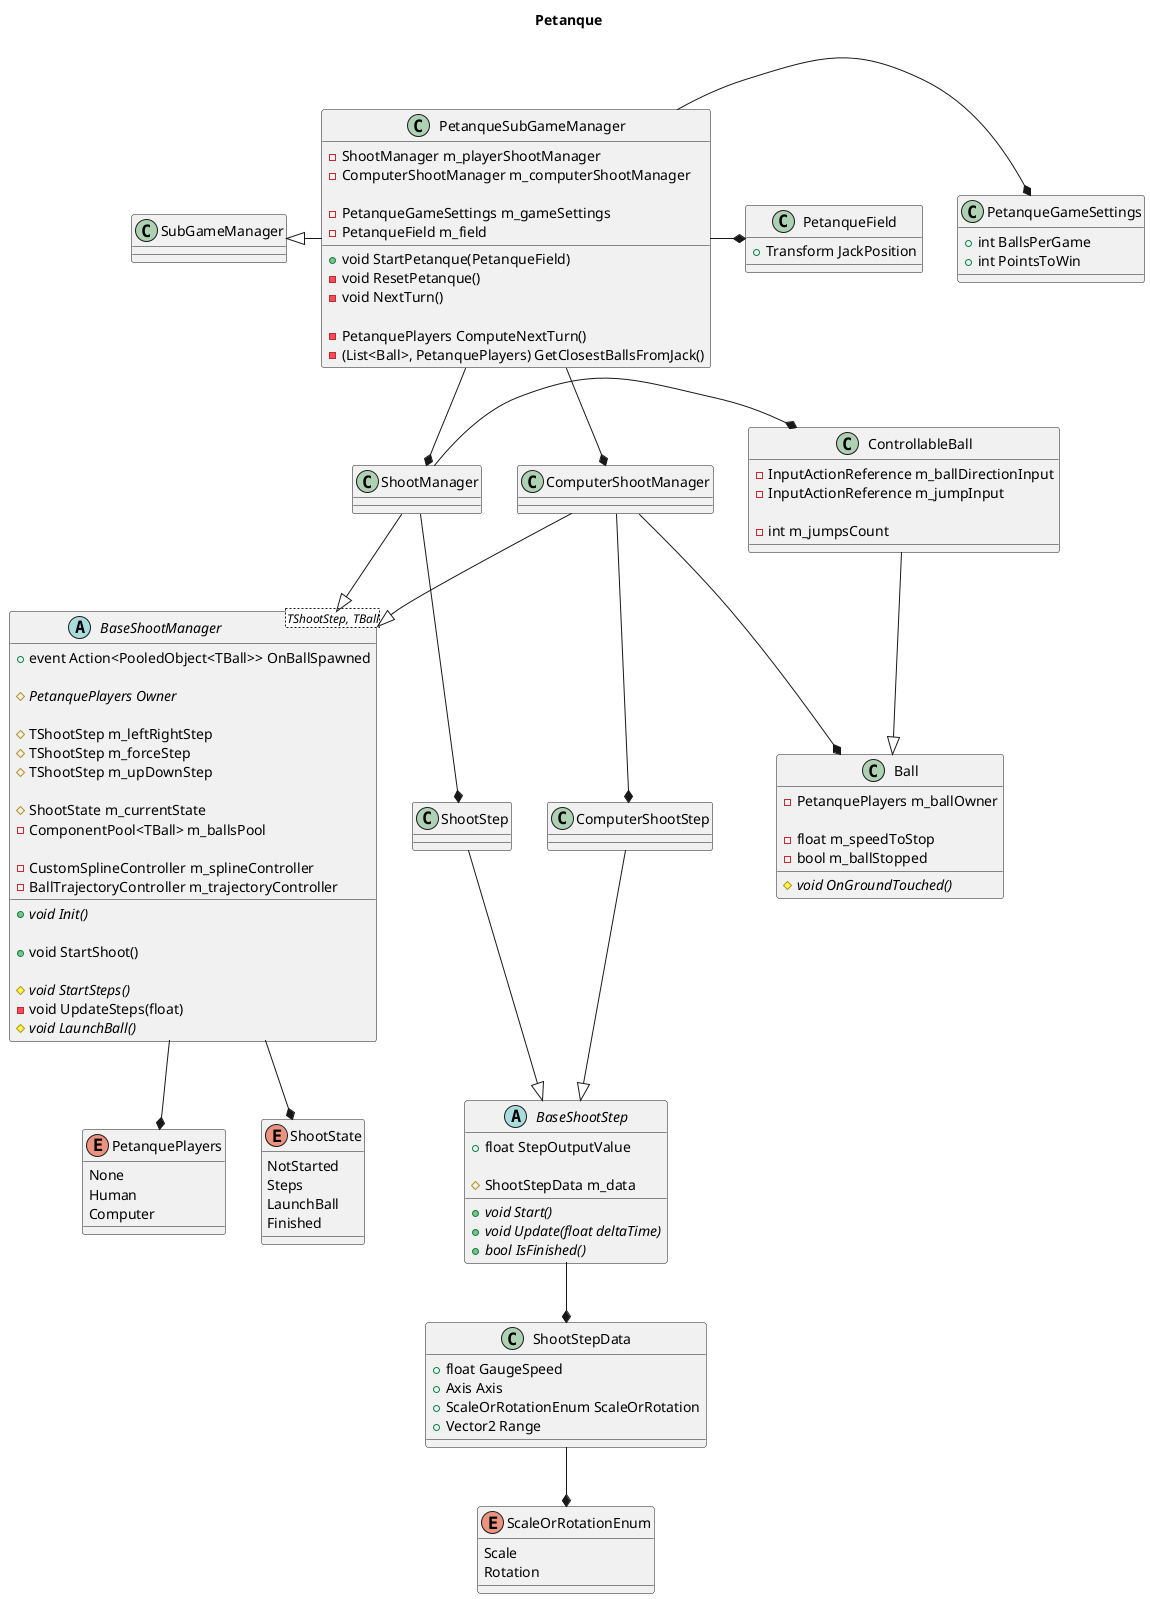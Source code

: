 @startuml

title Petanque

enum ScaleOrRotationEnum
{
    Scale
    Rotation
}

class ShootStepData
{
  + float GaugeSpeed
  + Axis Axis
  + ScaleOrRotationEnum ScaleOrRotation
  + Vector2 Range
}

ShootStepData --* ScaleOrRotationEnum

abstract class BaseShootStep
{
    + float StepOutputValue

    # ShootStepData m_data

    + {abstract} void Start()
    + {abstract} void Update(float deltaTime)
    + {abstract} bool IsFinished()
}

BaseShootStep --* ShootStepData


class ComputerShootStep
ComputerShootStep --|> BaseShootStep

class ShootStep
ShootStep --|> BaseShootStep

class Ball
{
  - PetanquePlayers m_ballOwner
  
  - float m_speedToStop
  - bool m_ballStopped
  
  # {abstract} void OnGroundTouched()
}

class ControllableBall
{
  - InputActionReference m_ballDirectionInput
  - InputActionReference m_jumpInput

  - int m_jumpsCount
}

ControllableBall --|> Ball



enum PetanquePlayers
{
    None
    Human
    Computer
}

enum ShootState
{
    NotStarted
    Steps
    LaunchBall
    Finished
}

abstract class BaseShootManager<TShootStep, TBall>
{
  + event Action<PooledObject<TBall>> OnBallSpawned

  # {abstract} PetanquePlayers Owner
  
  # TShootStep m_leftRightStep
  # TShootStep m_forceStep
  # TShootStep m_upDownStep
  
  # ShootState m_currentState
  - ComponentPool<TBall> m_ballsPool
  
  - CustomSplineController m_splineController
  - BallTrajectoryController m_trajectoryController

  + {abstract} void Init()
  
  + void StartShoot()
  
  # {abstract} void StartSteps()
  - void UpdateSteps(float)
  # {abstract} void LaunchBall()

}

BaseShootManager --* PetanquePlayers
BaseShootManager --* ShootState

class ComputerShootManager
ComputerShootManager --|> BaseShootManager

class ShootManager
ShootManager --|> BaseShootManager

ShootManager -* ControllableBall
ShootManager --* ShootStep
ComputerShootManager -* Ball
ComputerShootManager --* ComputerShootStep

class PetanqueField
{
  + Transform JackPosition
}

class PetanqueGameSettings
{
  + int BallsPerGame
  + int PointsToWin
}

class SubGameManager

class PetanqueSubGameManager
{
  - ShootManager m_playerShootManager
  - ComputerShootManager m_computerShootManager
  
  - PetanqueGameSettings m_gameSettings
  - PetanqueField m_field
  
  + void StartPetanque(PetanqueField)
  - void ResetPetanque()
  - void NextTurn()
  
  - PetanquePlayers ComputeNextTurn()
  - (List<Ball>, PetanquePlayers) GetClosestBallsFromJack()
}

SubGameManager  <|- PetanqueSubGameManager


PetanqueSubGameManager --* ComputerShootManager
PetanqueSubGameManager --* ShootManager

PetanqueSubGameManager -* PetanqueGameSettings
PetanqueSubGameManager -* PetanqueField
@enduml